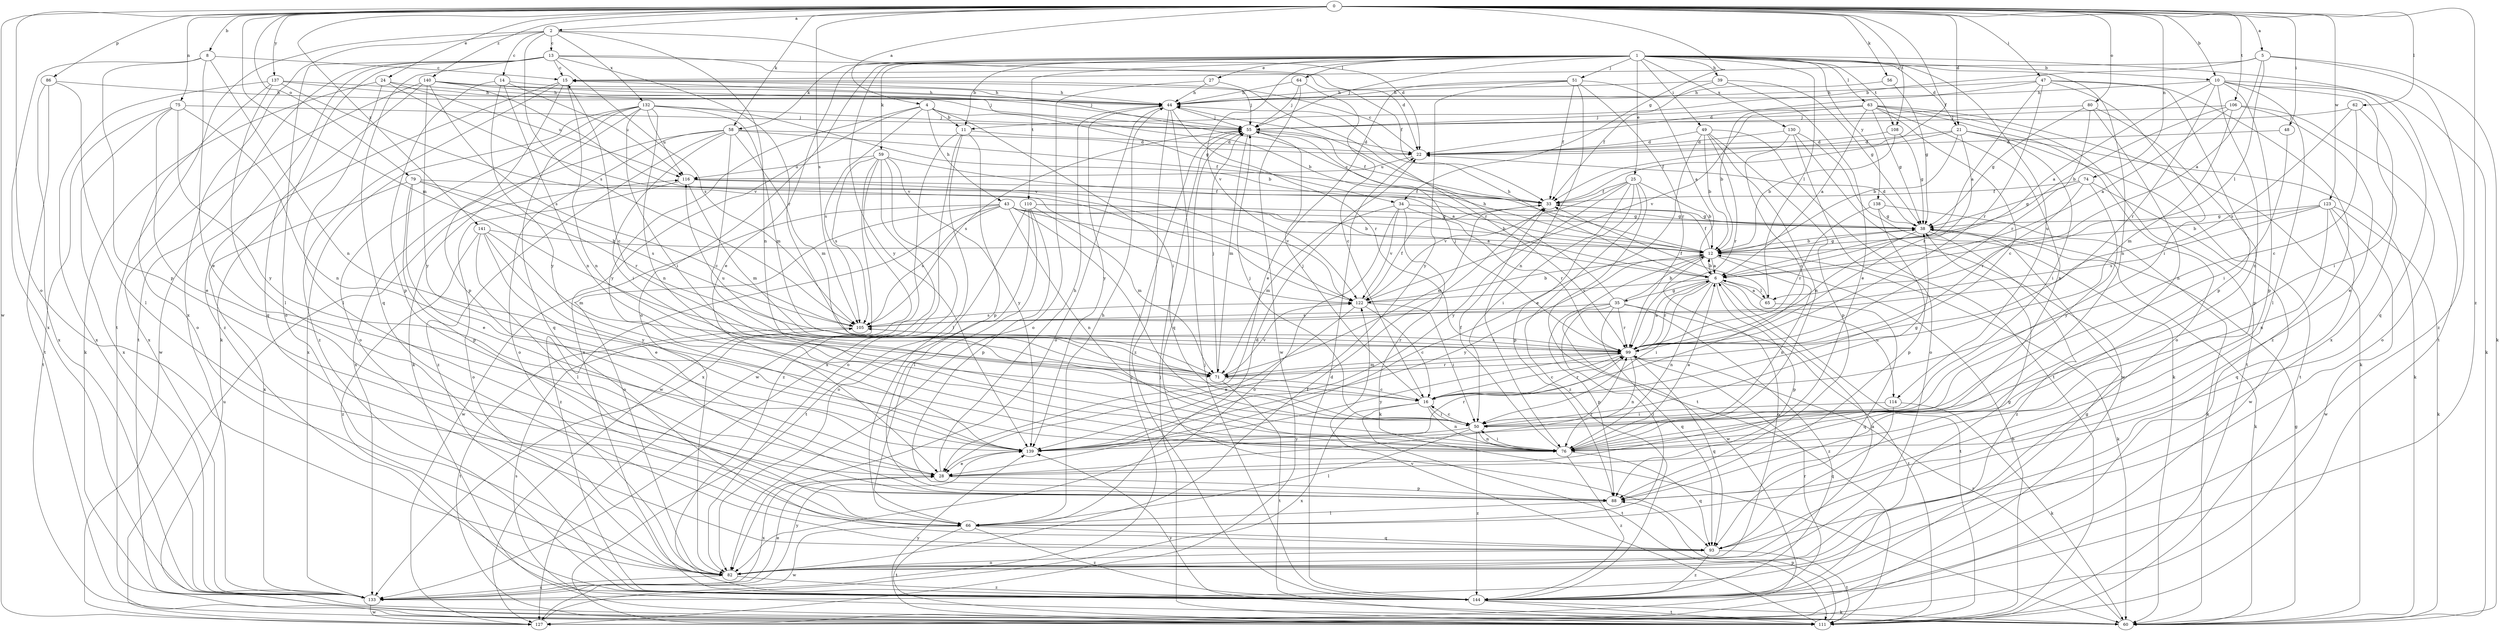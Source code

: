 strict digraph  {
0;
1;
2;
4;
5;
6;
8;
10;
11;
12;
13;
14;
15;
16;
21;
22;
24;
25;
27;
28;
33;
34;
35;
38;
39;
43;
44;
47;
48;
49;
50;
51;
55;
56;
58;
59;
60;
62;
63;
64;
65;
66;
71;
74;
75;
76;
79;
80;
82;
86;
88;
93;
99;
105;
106;
108;
110;
111;
114;
116;
122;
123;
127;
130;
132;
133;
137;
138;
139;
140;
141;
144;
0 -> 2  [label=a];
0 -> 4  [label=a];
0 -> 5  [label=a];
0 -> 8  [label=b];
0 -> 10  [label=b];
0 -> 21  [label=d];
0 -> 24  [label=e];
0 -> 33  [label=f];
0 -> 34  [label=g];
0 -> 47  [label=i];
0 -> 48  [label=i];
0 -> 56  [label=k];
0 -> 58  [label=k];
0 -> 62  [label=l];
0 -> 71  [label=m];
0 -> 74  [label=n];
0 -> 75  [label=n];
0 -> 79  [label=o];
0 -> 80  [label=o];
0 -> 82  [label=o];
0 -> 86  [label=p];
0 -> 105  [label=s];
0 -> 106  [label=t];
0 -> 108  [label=t];
0 -> 123  [label=w];
0 -> 127  [label=w];
0 -> 137  [label=y];
0 -> 140  [label=z];
0 -> 141  [label=z];
0 -> 144  [label=z];
1 -> 10  [label=b];
1 -> 11  [label=b];
1 -> 21  [label=d];
1 -> 25  [label=e];
1 -> 27  [label=e];
1 -> 28  [label=e];
1 -> 39  [label=h];
1 -> 49  [label=i];
1 -> 51  [label=j];
1 -> 55  [label=j];
1 -> 58  [label=k];
1 -> 59  [label=k];
1 -> 63  [label=l];
1 -> 64  [label=l];
1 -> 65  [label=l];
1 -> 76  [label=n];
1 -> 82  [label=o];
1 -> 108  [label=t];
1 -> 110  [label=t];
1 -> 111  [label=t];
1 -> 114  [label=u];
1 -> 122  [label=v];
1 -> 130  [label=x];
1 -> 138  [label=y];
1 -> 139  [label=y];
2 -> 13  [label=c];
2 -> 14  [label=c];
2 -> 22  [label=d];
2 -> 76  [label=n];
2 -> 105  [label=s];
2 -> 111  [label=t];
2 -> 132  [label=x];
2 -> 133  [label=x];
4 -> 11  [label=b];
4 -> 34  [label=g];
4 -> 43  [label=h];
4 -> 50  [label=i];
4 -> 105  [label=s];
4 -> 139  [label=y];
4 -> 144  [label=z];
5 -> 6  [label=a];
5 -> 11  [label=b];
5 -> 15  [label=c];
5 -> 60  [label=k];
5 -> 65  [label=l];
5 -> 144  [label=z];
6 -> 12  [label=b];
6 -> 35  [label=g];
6 -> 44  [label=h];
6 -> 50  [label=i];
6 -> 65  [label=l];
6 -> 76  [label=n];
6 -> 88  [label=p];
6 -> 99  [label=r];
6 -> 111  [label=t];
6 -> 114  [label=u];
6 -> 122  [label=v];
8 -> 15  [label=c];
8 -> 28  [label=e];
8 -> 76  [label=n];
8 -> 88  [label=p];
8 -> 133  [label=x];
10 -> 6  [label=a];
10 -> 44  [label=h];
10 -> 60  [label=k];
10 -> 66  [label=l];
10 -> 76  [label=n];
10 -> 88  [label=p];
10 -> 93  [label=q];
10 -> 99  [label=r];
10 -> 133  [label=x];
11 -> 22  [label=d];
11 -> 66  [label=l];
11 -> 88  [label=p];
11 -> 127  [label=w];
11 -> 133  [label=x];
12 -> 6  [label=a];
12 -> 15  [label=c];
12 -> 33  [label=f];
12 -> 38  [label=g];
12 -> 60  [label=k];
12 -> 76  [label=n];
12 -> 82  [label=o];
12 -> 127  [label=w];
12 -> 139  [label=y];
13 -> 15  [label=c];
13 -> 22  [label=d];
13 -> 33  [label=f];
13 -> 60  [label=k];
13 -> 82  [label=o];
13 -> 93  [label=q];
13 -> 99  [label=r];
13 -> 105  [label=s];
13 -> 111  [label=t];
13 -> 144  [label=z];
14 -> 44  [label=h];
14 -> 76  [label=n];
14 -> 88  [label=p];
14 -> 116  [label=u];
14 -> 139  [label=y];
15 -> 44  [label=h];
15 -> 55  [label=j];
15 -> 76  [label=n];
15 -> 88  [label=p];
15 -> 127  [label=w];
15 -> 144  [label=z];
16 -> 15  [label=c];
16 -> 50  [label=i];
16 -> 55  [label=j];
16 -> 76  [label=n];
16 -> 99  [label=r];
16 -> 111  [label=t];
16 -> 133  [label=x];
21 -> 12  [label=b];
21 -> 22  [label=d];
21 -> 33  [label=f];
21 -> 50  [label=i];
21 -> 60  [label=k];
21 -> 99  [label=r];
21 -> 111  [label=t];
22 -> 15  [label=c];
22 -> 116  [label=u];
24 -> 44  [label=h];
24 -> 60  [label=k];
24 -> 66  [label=l];
24 -> 116  [label=u];
24 -> 122  [label=v];
25 -> 12  [label=b];
25 -> 33  [label=f];
25 -> 50  [label=i];
25 -> 88  [label=p];
25 -> 111  [label=t];
25 -> 122  [label=v];
25 -> 139  [label=y];
25 -> 144  [label=z];
27 -> 44  [label=h];
27 -> 82  [label=o];
27 -> 99  [label=r];
28 -> 44  [label=h];
28 -> 88  [label=p];
28 -> 99  [label=r];
28 -> 133  [label=x];
33 -> 38  [label=g];
33 -> 71  [label=m];
34 -> 38  [label=g];
34 -> 60  [label=k];
34 -> 71  [label=m];
34 -> 82  [label=o];
34 -> 99  [label=r];
34 -> 122  [label=v];
35 -> 12  [label=b];
35 -> 44  [label=h];
35 -> 66  [label=l];
35 -> 88  [label=p];
35 -> 93  [label=q];
35 -> 99  [label=r];
35 -> 105  [label=s];
35 -> 111  [label=t];
35 -> 144  [label=z];
38 -> 12  [label=b];
38 -> 22  [label=d];
38 -> 60  [label=k];
38 -> 99  [label=r];
38 -> 144  [label=z];
39 -> 28  [label=e];
39 -> 33  [label=f];
39 -> 38  [label=g];
39 -> 44  [label=h];
43 -> 6  [label=a];
43 -> 12  [label=b];
43 -> 38  [label=g];
43 -> 50  [label=i];
43 -> 76  [label=n];
43 -> 82  [label=o];
43 -> 105  [label=s];
43 -> 127  [label=w];
43 -> 144  [label=z];
44 -> 55  [label=j];
44 -> 82  [label=o];
44 -> 93  [label=q];
44 -> 99  [label=r];
44 -> 139  [label=y];
44 -> 144  [label=z];
47 -> 6  [label=a];
47 -> 22  [label=d];
47 -> 44  [label=h];
47 -> 50  [label=i];
47 -> 88  [label=p];
47 -> 99  [label=r];
47 -> 144  [label=z];
48 -> 22  [label=d];
48 -> 50  [label=i];
49 -> 12  [label=b];
49 -> 22  [label=d];
49 -> 28  [label=e];
49 -> 76  [label=n];
49 -> 88  [label=p];
49 -> 99  [label=r];
49 -> 111  [label=t];
50 -> 16  [label=c];
50 -> 38  [label=g];
50 -> 55  [label=j];
50 -> 66  [label=l];
50 -> 76  [label=n];
50 -> 139  [label=y];
50 -> 144  [label=z];
51 -> 6  [label=a];
51 -> 28  [label=e];
51 -> 33  [label=f];
51 -> 44  [label=h];
51 -> 76  [label=n];
51 -> 99  [label=r];
51 -> 139  [label=y];
55 -> 22  [label=d];
55 -> 33  [label=f];
55 -> 71  [label=m];
55 -> 105  [label=s];
56 -> 38  [label=g];
56 -> 44  [label=h];
58 -> 16  [label=c];
58 -> 22  [label=d];
58 -> 33  [label=f];
58 -> 50  [label=i];
58 -> 71  [label=m];
58 -> 82  [label=o];
58 -> 133  [label=x];
58 -> 144  [label=z];
59 -> 6  [label=a];
59 -> 82  [label=o];
59 -> 105  [label=s];
59 -> 116  [label=u];
59 -> 127  [label=w];
59 -> 133  [label=x];
59 -> 139  [label=y];
59 -> 144  [label=z];
60 -> 38  [label=g];
60 -> 99  [label=r];
60 -> 105  [label=s];
60 -> 139  [label=y];
62 -> 16  [label=c];
62 -> 50  [label=i];
62 -> 55  [label=j];
62 -> 105  [label=s];
63 -> 6  [label=a];
63 -> 12  [label=b];
63 -> 16  [label=c];
63 -> 38  [label=g];
63 -> 55  [label=j];
63 -> 60  [label=k];
63 -> 76  [label=n];
63 -> 82  [label=o];
63 -> 111  [label=t];
63 -> 122  [label=v];
64 -> 16  [label=c];
64 -> 44  [label=h];
64 -> 55  [label=j];
64 -> 127  [label=w];
65 -> 6  [label=a];
65 -> 33  [label=f];
65 -> 93  [label=q];
66 -> 22  [label=d];
66 -> 44  [label=h];
66 -> 93  [label=q];
66 -> 111  [label=t];
66 -> 127  [label=w];
66 -> 144  [label=z];
71 -> 16  [label=c];
71 -> 55  [label=j];
71 -> 99  [label=r];
71 -> 111  [label=t];
71 -> 116  [label=u];
71 -> 122  [label=v];
74 -> 33  [label=f];
74 -> 38  [label=g];
74 -> 99  [label=r];
74 -> 127  [label=w];
74 -> 139  [label=y];
75 -> 28  [label=e];
75 -> 55  [label=j];
75 -> 76  [label=n];
75 -> 111  [label=t];
75 -> 133  [label=x];
75 -> 139  [label=y];
76 -> 6  [label=a];
76 -> 33  [label=f];
76 -> 50  [label=i];
76 -> 93  [label=q];
76 -> 144  [label=z];
79 -> 28  [label=e];
79 -> 33  [label=f];
79 -> 88  [label=p];
79 -> 99  [label=r];
79 -> 105  [label=s];
79 -> 133  [label=x];
80 -> 38  [label=g];
80 -> 55  [label=j];
80 -> 76  [label=n];
80 -> 88  [label=p];
80 -> 99  [label=r];
82 -> 6  [label=a];
82 -> 33  [label=f];
82 -> 38  [label=g];
82 -> 133  [label=x];
82 -> 144  [label=z];
86 -> 44  [label=h];
86 -> 66  [label=l];
86 -> 111  [label=t];
86 -> 133  [label=x];
88 -> 66  [label=l];
93 -> 82  [label=o];
93 -> 111  [label=t];
93 -> 144  [label=z];
99 -> 6  [label=a];
99 -> 16  [label=c];
99 -> 55  [label=j];
99 -> 71  [label=m];
99 -> 76  [label=n];
99 -> 93  [label=q];
99 -> 105  [label=s];
99 -> 139  [label=y];
105 -> 99  [label=r];
105 -> 111  [label=t];
106 -> 6  [label=a];
106 -> 12  [label=b];
106 -> 28  [label=e];
106 -> 55  [label=j];
106 -> 71  [label=m];
106 -> 82  [label=o];
108 -> 12  [label=b];
108 -> 22  [label=d];
108 -> 38  [label=g];
110 -> 12  [label=b];
110 -> 38  [label=g];
110 -> 66  [label=l];
110 -> 71  [label=m];
110 -> 82  [label=o];
110 -> 88  [label=p];
110 -> 111  [label=t];
111 -> 12  [label=b];
111 -> 55  [label=j];
111 -> 88  [label=p];
111 -> 122  [label=v];
111 -> 139  [label=y];
114 -> 50  [label=i];
114 -> 60  [label=k];
114 -> 93  [label=q];
116 -> 33  [label=f];
116 -> 71  [label=m];
116 -> 82  [label=o];
116 -> 122  [label=v];
122 -> 12  [label=b];
122 -> 16  [label=c];
122 -> 28  [label=e];
122 -> 33  [label=f];
122 -> 50  [label=i];
122 -> 105  [label=s];
123 -> 12  [label=b];
123 -> 38  [label=g];
123 -> 60  [label=k];
123 -> 76  [label=n];
123 -> 93  [label=q];
123 -> 105  [label=s];
123 -> 127  [label=w];
127 -> 55  [label=j];
127 -> 116  [label=u];
130 -> 16  [label=c];
130 -> 22  [label=d];
130 -> 60  [label=k];
130 -> 82  [label=o];
130 -> 127  [label=w];
132 -> 12  [label=b];
132 -> 50  [label=i];
132 -> 55  [label=j];
132 -> 60  [label=k];
132 -> 71  [label=m];
132 -> 76  [label=n];
132 -> 82  [label=o];
132 -> 93  [label=q];
132 -> 116  [label=u];
132 -> 133  [label=x];
133 -> 28  [label=e];
133 -> 127  [label=w];
133 -> 139  [label=y];
137 -> 44  [label=h];
137 -> 55  [label=j];
137 -> 66  [label=l];
137 -> 82  [label=o];
137 -> 122  [label=v];
137 -> 133  [label=x];
138 -> 38  [label=g];
138 -> 60  [label=k];
138 -> 88  [label=p];
138 -> 99  [label=r];
139 -> 28  [label=e];
139 -> 99  [label=r];
140 -> 12  [label=b];
140 -> 44  [label=h];
140 -> 55  [label=j];
140 -> 93  [label=q];
140 -> 105  [label=s];
140 -> 122  [label=v];
140 -> 133  [label=x];
140 -> 139  [label=y];
141 -> 12  [label=b];
141 -> 28  [label=e];
141 -> 66  [label=l];
141 -> 71  [label=m];
141 -> 139  [label=y];
141 -> 144  [label=z];
144 -> 22  [label=d];
144 -> 38  [label=g];
144 -> 55  [label=j];
144 -> 60  [label=k];
144 -> 99  [label=r];
144 -> 111  [label=t];
}
